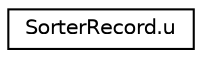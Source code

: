 digraph "Graphical Class Hierarchy"
{
 // LATEX_PDF_SIZE
  edge [fontname="Helvetica",fontsize="10",labelfontname="Helvetica",labelfontsize="10"];
  node [fontname="Helvetica",fontsize="10",shape=record];
  rankdir="LR";
  Node0 [label="SorterRecord.u",height=0.2,width=0.4,color="black", fillcolor="white", style="filled",URL="$db/d1b/sqlite3_8c.html#d2/d7b/unionSorterRecord_8u",tooltip=" "];
}
